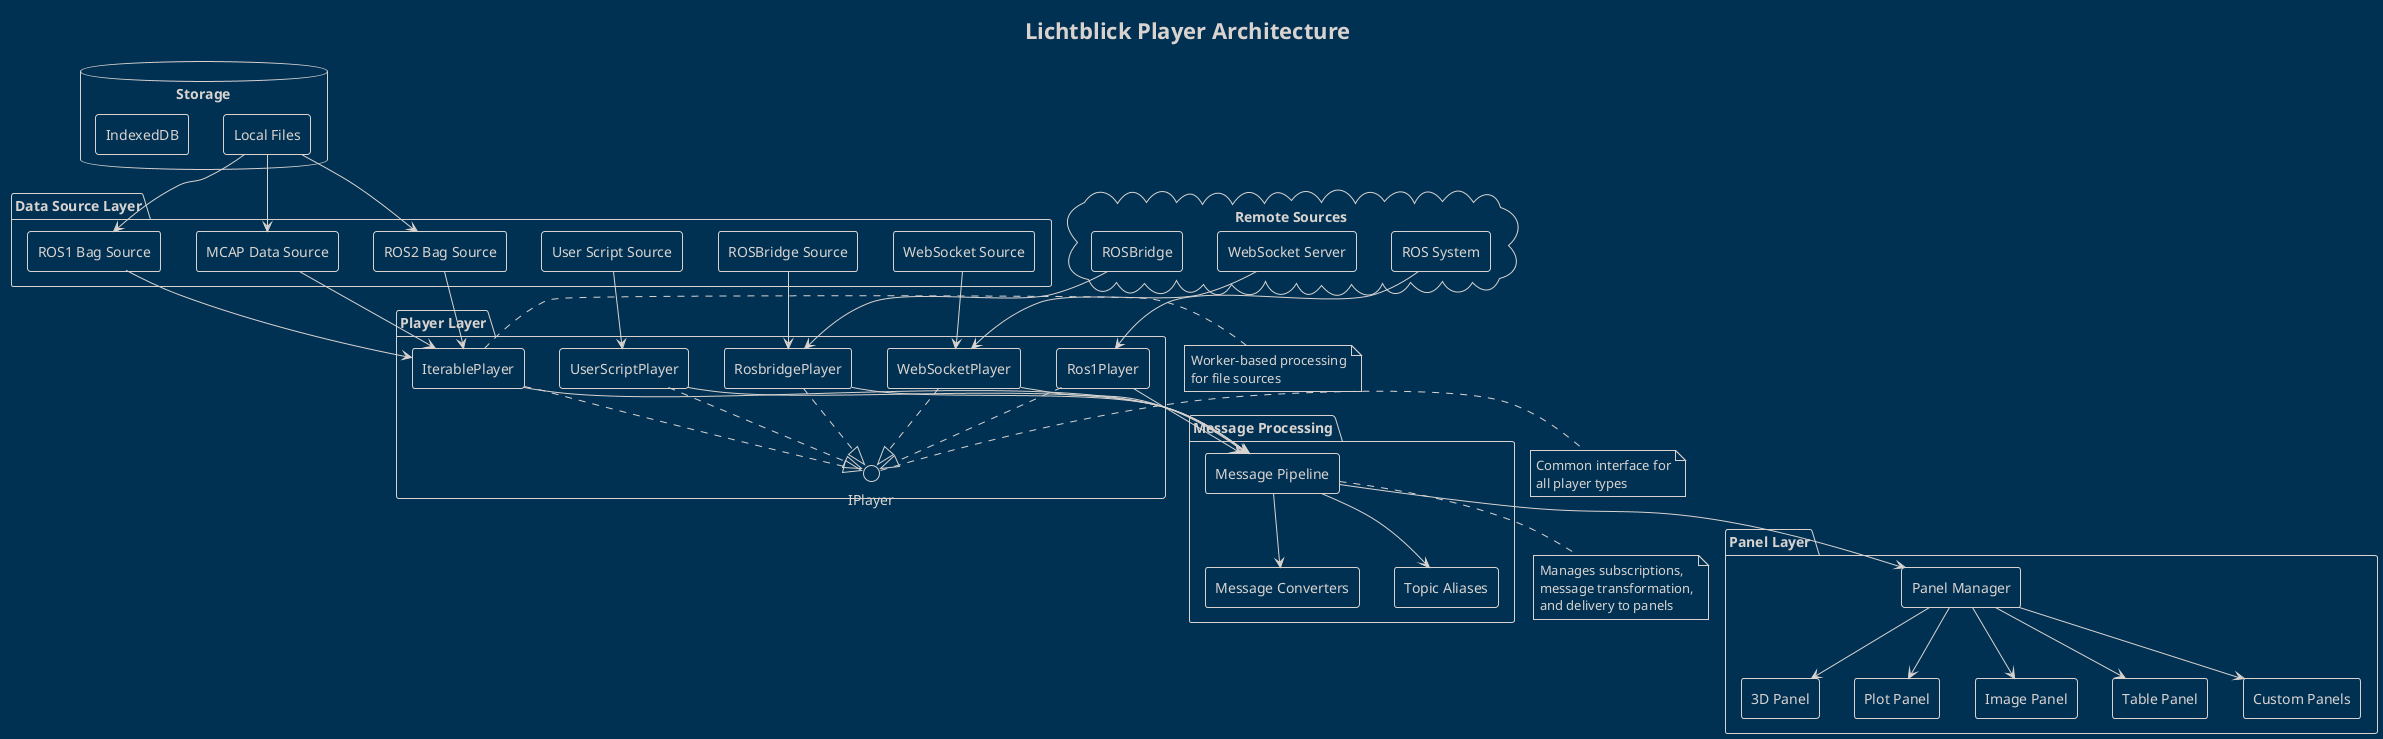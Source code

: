 @startuml player-architecture
!theme blueprint
skinparam componentStyle rectangle

title Lichtblick Player Architecture

package "Data Source Layer" {
  component [MCAP Data Source] as MCAPSource
  component [ROS1 Bag Source] as ROS1Source
  component [ROS2 Bag Source] as ROS2Source
  component [WebSocket Source] as WSSource
  component [ROSBridge Source] as RBSource
  component [User Script Source] as UserSource
}

package "Player Layer" {
  interface IPlayer
  
  component [IterablePlayer] as IterablePlayer
  component [WebSocketPlayer] as WSPlayer
  component [Ros1Player] as Ros1Player
  component [RosbridgePlayer] as RBPlayer
  component [UserScriptPlayer] as UserPlayer
  
  IterablePlayer ..|> IPlayer
  WSPlayer ..|> IPlayer
  Ros1Player ..|> IPlayer
  RBPlayer ..|> IPlayer
  UserPlayer ..|> IPlayer
}

package "Message Processing" {
  component [Message Pipeline] as Pipeline
  
  component [Message Converters] as Converters
  
  component [Topic Aliases] as Aliases
}

package "Panel Layer" {
  component [Panel Manager] as PanelManager
  component [3D Panel] as Panel3D
  component [Plot Panel] as PlotPanel
  component [Image Panel] as ImagePanel
  component [Table Panel] as TablePanel
  component [Custom Panels] as CustomPanels
}

database "Storage" {
  folder [Local Files] as LocalFiles
  folder [IndexedDB] as IndexedDB
}

cloud "Remote Sources" {
  node [ROS System] as ROSSystem
  node [WebSocket Server] as WSServer
  node [ROSBridge] as ROSBridge
}

MCAPSource --> IterablePlayer
ROS1Source --> IterablePlayer
ROS2Source --> IterablePlayer
WSSource --> WSPlayer
RBSource --> RBPlayer
UserSource --> UserPlayer

LocalFiles --> MCAPSource
LocalFiles --> ROS1Source
LocalFiles --> ROS2Source

ROSSystem --> Ros1Player
WSServer --> WSPlayer
ROSBridge --> RBPlayer

IterablePlayer --> Pipeline
WSPlayer --> Pipeline
Ros1Player --> Pipeline
RBPlayer --> Pipeline
UserPlayer --> Pipeline

Pipeline --> Converters
Pipeline --> Aliases

Pipeline --> PanelManager

PanelManager --> Panel3D
PanelManager --> PlotPanel
PanelManager --> ImagePanel
PanelManager --> TablePanel
PanelManager --> CustomPanels

note right of IPlayer
  Common interface for
  all player types
end note

note bottom of Pipeline
  Manages subscriptions,
  message transformation,
  and delivery to panels
end note

note left of IterablePlayer
  Worker-based processing
  for file sources
end note

@enduml